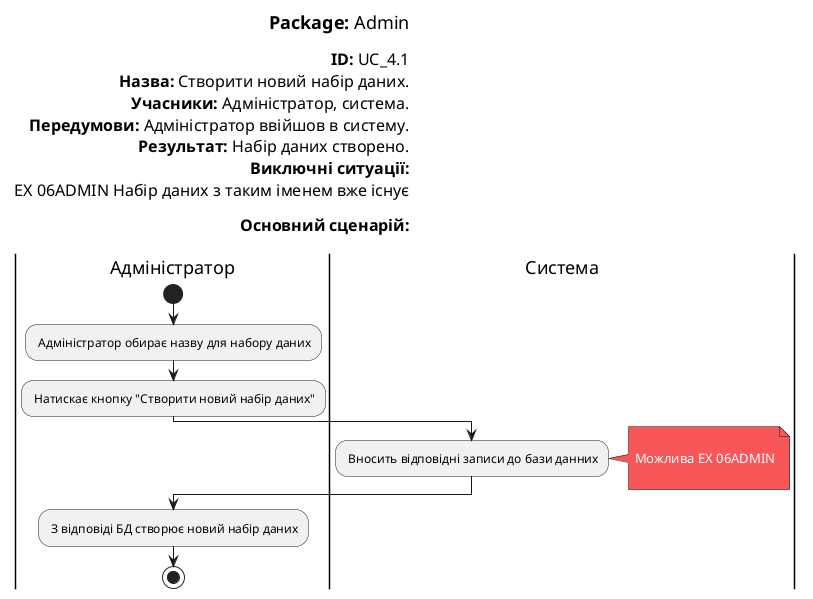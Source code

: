 @startuml
skinparam ArchimateBackgroundColor #ffffff
skinparam	shadowing false
skinparam Note {
	BackgroundColor #f85658
	FontColor #ffffff
}

left header
<font color=000 size=18><b>Package:</b> Admin

<font color=000 size=16><b>ID:</b> UC_4.1
<font color=000 size=16><b>Назва:</b> Створити новий набір даних.
<font color=000 size=16><b>Учасники:</b> Адміністратор, система.
<font color=000 size=16><b>Передумови:</b> Адміністратор ввійшов в систему.
<font color=000 size=16><b>Результат:</b> Набір даних створено.
<font color=000 size=16><b>Виключні ситуації:</b>
<font color=000 size=16> EX 06ADMIN Набір даних з таким іменем вже існує

<font color=000 size=16><b>Основний сценарій:</b>

end header

|Адміністратор|
start
: Адміністратор обирає назву для набору даних;
: Натискає кнопку "Створити новий набір даних";

|Система|

: Вносить відповідні записи до бази данних;
note right

	Можлива EX 06ADMIN

end note

|Адміністратор|

: З відповіді БД створює новий набір даних;

stop;


@enduml
